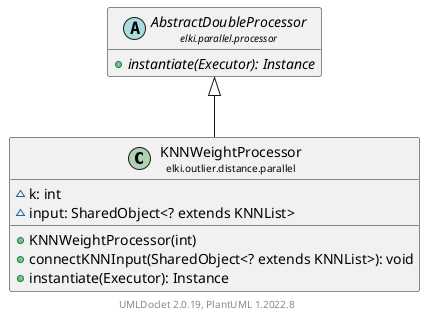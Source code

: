 @startuml
    remove .*\.(Instance|Par|Parameterizer|Factory)$
    set namespaceSeparator none
    hide empty fields
    hide empty methods

    class "<size:14>KNNWeightProcessor\n<size:10>elki.outlier.distance.parallel" as elki.outlier.distance.parallel.KNNWeightProcessor [[KNNWeightProcessor.html]] {
        ~k: int
        ~input: SharedObject<? extends KNNList>
        +KNNWeightProcessor(int)
        +connectKNNInput(SharedObject<? extends KNNList>): void
        +instantiate(Executor): Instance
    }

    abstract class "<size:14>AbstractDoubleProcessor\n<size:10>elki.parallel.processor" as elki.parallel.processor.AbstractDoubleProcessor [[../../../parallel/processor/AbstractDoubleProcessor.html]] {
        {abstract} +instantiate(Executor): Instance
    }
    class "<size:14>KNNWeightProcessor.Instance\n<size:10>elki.outlier.distance.parallel" as elki.outlier.distance.parallel.KNNWeightProcessor.Instance [[KNNWeightProcessor.Instance.html]]

    elki.parallel.processor.AbstractDoubleProcessor <|-- elki.outlier.distance.parallel.KNNWeightProcessor
    elki.outlier.distance.parallel.KNNWeightProcessor +-- elki.outlier.distance.parallel.KNNWeightProcessor.Instance

    center footer UMLDoclet 2.0.19, PlantUML 1.2022.8
@enduml
